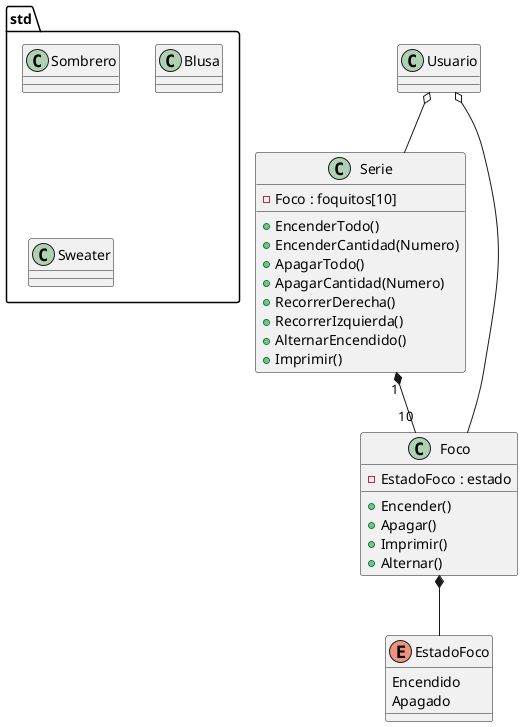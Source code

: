@startuml diagrama

package std{
    class Sombrero
    class Blusa
    class Sweater
}

class Usuario
class Serie{
    - Foco : foquitos[10]
    + EncenderTodo()
    + EncenderCantidad(Numero)
    + ApagarTodo()
    + ApagarCantidad(Numero)
    + RecorrerDerecha()
    + RecorrerIzquierda()
    + AlternarEncendido()
    + Imprimir()
}
class Foco{
    - EstadoFoco : estado
    + Encender()
    + Apagar()
    + Imprimir()
    + Alternar()
}
enum EstadoFoco{
    Encendido
    Apagado
}

Foco *-- EstadoFoco
Foco --o Usuario
Serie "1" *-- "10" Foco
Usuario o-- Serie

@enduml